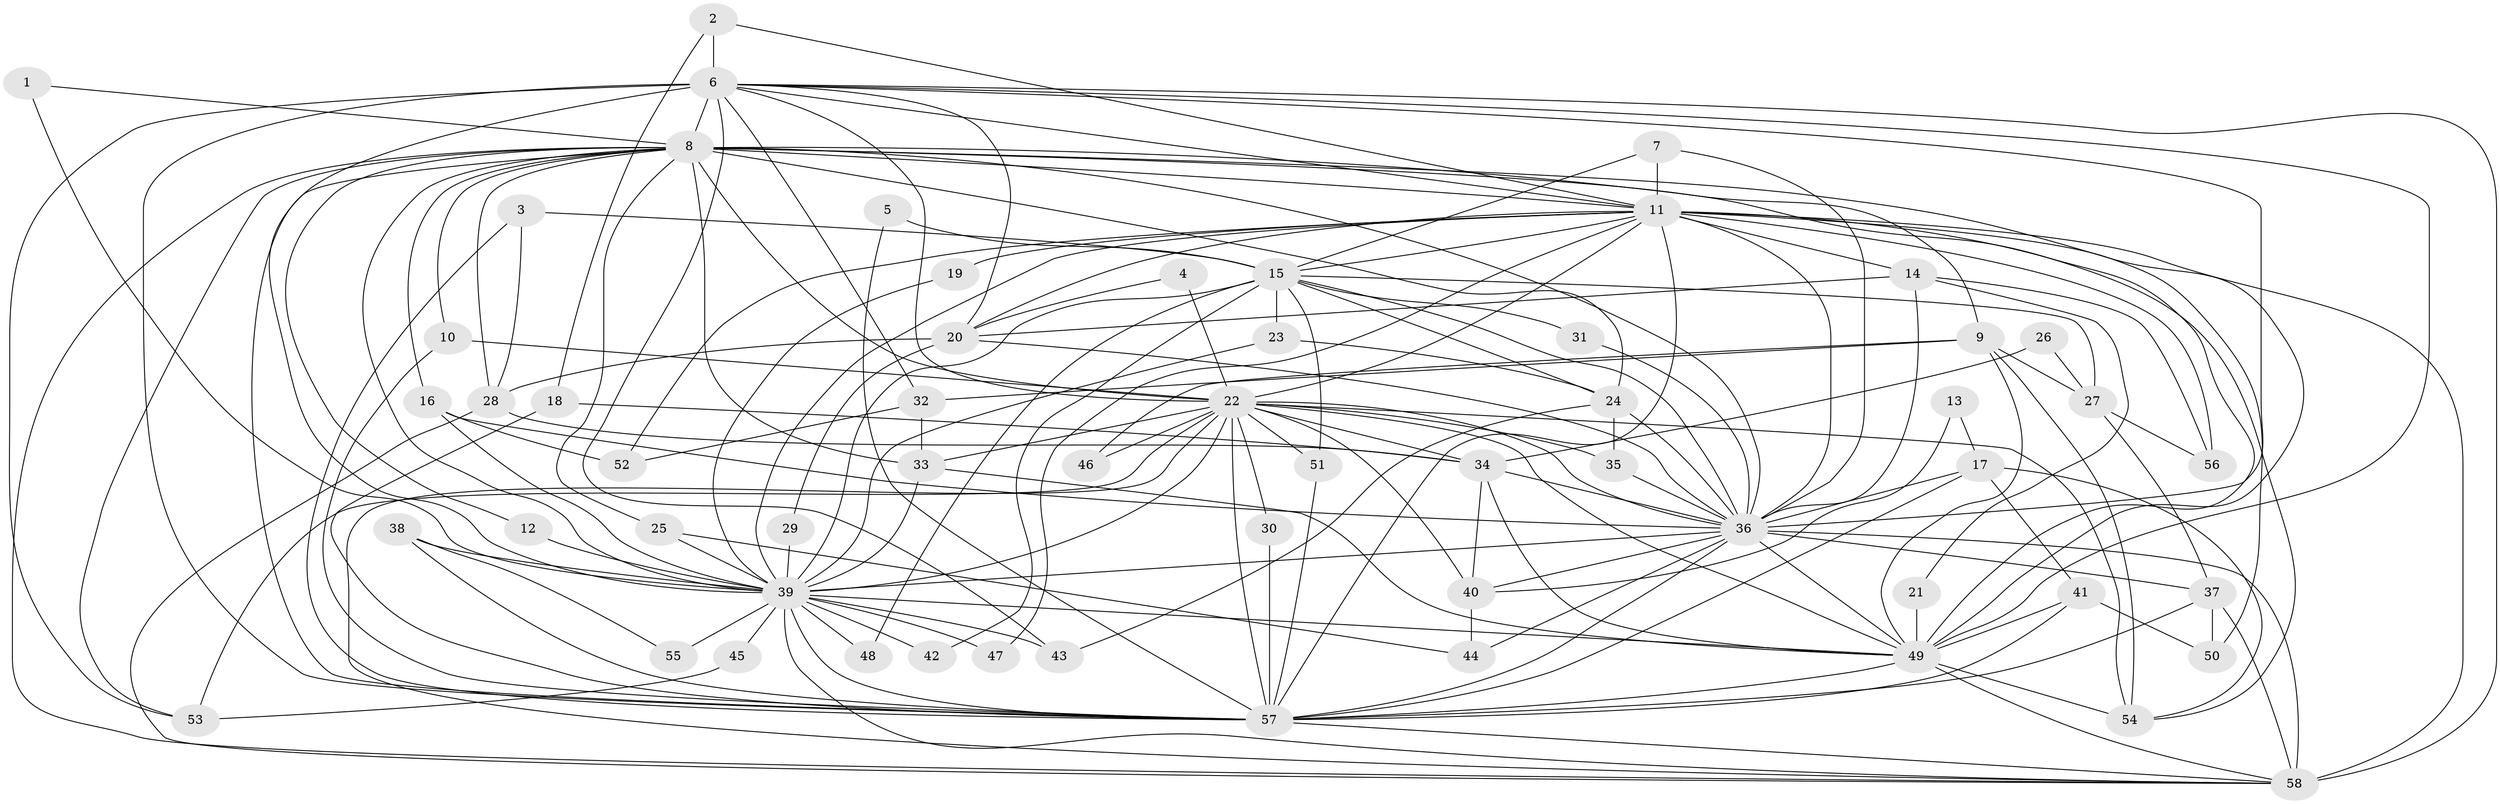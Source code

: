 // original degree distribution, {25: 0.008620689655172414, 21: 0.017241379310344827, 26: 0.008620689655172414, 13: 0.008620689655172414, 27: 0.008620689655172414, 17: 0.017241379310344827, 19: 0.008620689655172414, 28: 0.008620689655172414, 15: 0.008620689655172414, 8: 0.008620689655172414, 5: 0.08620689655172414, 2: 0.5948275862068966, 3: 0.15517241379310345, 4: 0.034482758620689655, 6: 0.017241379310344827, 7: 0.008620689655172414}
// Generated by graph-tools (version 1.1) at 2025/01/03/09/25 03:01:28]
// undirected, 58 vertices, 165 edges
graph export_dot {
graph [start="1"]
  node [color=gray90,style=filled];
  1;
  2;
  3;
  4;
  5;
  6;
  7;
  8;
  9;
  10;
  11;
  12;
  13;
  14;
  15;
  16;
  17;
  18;
  19;
  20;
  21;
  22;
  23;
  24;
  25;
  26;
  27;
  28;
  29;
  30;
  31;
  32;
  33;
  34;
  35;
  36;
  37;
  38;
  39;
  40;
  41;
  42;
  43;
  44;
  45;
  46;
  47;
  48;
  49;
  50;
  51;
  52;
  53;
  54;
  55;
  56;
  57;
  58;
  1 -- 8 [weight=1.0];
  1 -- 39 [weight=1.0];
  2 -- 6 [weight=1.0];
  2 -- 11 [weight=1.0];
  2 -- 18 [weight=1.0];
  3 -- 15 [weight=1.0];
  3 -- 28 [weight=1.0];
  3 -- 57 [weight=1.0];
  4 -- 20 [weight=1.0];
  4 -- 22 [weight=1.0];
  5 -- 15 [weight=1.0];
  5 -- 57 [weight=1.0];
  6 -- 8 [weight=4.0];
  6 -- 11 [weight=1.0];
  6 -- 20 [weight=1.0];
  6 -- 22 [weight=1.0];
  6 -- 32 [weight=1.0];
  6 -- 36 [weight=2.0];
  6 -- 39 [weight=2.0];
  6 -- 43 [weight=1.0];
  6 -- 49 [weight=1.0];
  6 -- 53 [weight=1.0];
  6 -- 57 [weight=2.0];
  6 -- 58 [weight=1.0];
  7 -- 11 [weight=1.0];
  7 -- 15 [weight=1.0];
  7 -- 36 [weight=1.0];
  8 -- 9 [weight=1.0];
  8 -- 10 [weight=1.0];
  8 -- 11 [weight=1.0];
  8 -- 12 [weight=1.0];
  8 -- 16 [weight=1.0];
  8 -- 22 [weight=2.0];
  8 -- 24 [weight=1.0];
  8 -- 25 [weight=1.0];
  8 -- 28 [weight=1.0];
  8 -- 33 [weight=1.0];
  8 -- 36 [weight=2.0];
  8 -- 39 [weight=1.0];
  8 -- 49 [weight=2.0];
  8 -- 53 [weight=1.0];
  8 -- 54 [weight=1.0];
  8 -- 57 [weight=1.0];
  8 -- 58 [weight=2.0];
  9 -- 27 [weight=1.0];
  9 -- 32 [weight=1.0];
  9 -- 46 [weight=1.0];
  9 -- 49 [weight=1.0];
  9 -- 54 [weight=1.0];
  10 -- 22 [weight=2.0];
  10 -- 57 [weight=1.0];
  11 -- 14 [weight=1.0];
  11 -- 15 [weight=1.0];
  11 -- 19 [weight=1.0];
  11 -- 20 [weight=1.0];
  11 -- 22 [weight=1.0];
  11 -- 36 [weight=2.0];
  11 -- 39 [weight=1.0];
  11 -- 47 [weight=1.0];
  11 -- 49 [weight=1.0];
  11 -- 50 [weight=1.0];
  11 -- 52 [weight=1.0];
  11 -- 56 [weight=1.0];
  11 -- 57 [weight=1.0];
  11 -- 58 [weight=3.0];
  12 -- 39 [weight=1.0];
  13 -- 17 [weight=1.0];
  13 -- 40 [weight=1.0];
  14 -- 20 [weight=1.0];
  14 -- 21 [weight=1.0];
  14 -- 36 [weight=1.0];
  14 -- 56 [weight=1.0];
  15 -- 23 [weight=3.0];
  15 -- 24 [weight=1.0];
  15 -- 27 [weight=1.0];
  15 -- 31 [weight=1.0];
  15 -- 36 [weight=1.0];
  15 -- 39 [weight=1.0];
  15 -- 42 [weight=1.0];
  15 -- 48 [weight=1.0];
  15 -- 51 [weight=1.0];
  16 -- 36 [weight=1.0];
  16 -- 39 [weight=1.0];
  16 -- 52 [weight=1.0];
  17 -- 36 [weight=1.0];
  17 -- 41 [weight=2.0];
  17 -- 54 [weight=1.0];
  17 -- 57 [weight=1.0];
  18 -- 34 [weight=1.0];
  18 -- 57 [weight=1.0];
  19 -- 39 [weight=1.0];
  20 -- 28 [weight=1.0];
  20 -- 29 [weight=1.0];
  20 -- 36 [weight=2.0];
  21 -- 49 [weight=2.0];
  22 -- 30 [weight=1.0];
  22 -- 33 [weight=1.0];
  22 -- 34 [weight=1.0];
  22 -- 35 [weight=1.0];
  22 -- 36 [weight=3.0];
  22 -- 39 [weight=1.0];
  22 -- 40 [weight=1.0];
  22 -- 46 [weight=1.0];
  22 -- 49 [weight=1.0];
  22 -- 51 [weight=1.0];
  22 -- 53 [weight=2.0];
  22 -- 54 [weight=1.0];
  22 -- 57 [weight=1.0];
  22 -- 58 [weight=1.0];
  23 -- 24 [weight=1.0];
  23 -- 39 [weight=1.0];
  24 -- 35 [weight=1.0];
  24 -- 36 [weight=1.0];
  24 -- 43 [weight=1.0];
  25 -- 39 [weight=1.0];
  25 -- 44 [weight=1.0];
  26 -- 27 [weight=1.0];
  26 -- 34 [weight=1.0];
  27 -- 37 [weight=1.0];
  27 -- 56 [weight=1.0];
  28 -- 34 [weight=1.0];
  28 -- 58 [weight=1.0];
  29 -- 39 [weight=1.0];
  30 -- 57 [weight=1.0];
  31 -- 36 [weight=1.0];
  32 -- 33 [weight=1.0];
  32 -- 52 [weight=1.0];
  33 -- 39 [weight=1.0];
  33 -- 49 [weight=1.0];
  34 -- 36 [weight=1.0];
  34 -- 40 [weight=1.0];
  34 -- 49 [weight=1.0];
  35 -- 36 [weight=1.0];
  36 -- 37 [weight=1.0];
  36 -- 39 [weight=2.0];
  36 -- 40 [weight=1.0];
  36 -- 44 [weight=1.0];
  36 -- 49 [weight=2.0];
  36 -- 57 [weight=3.0];
  36 -- 58 [weight=4.0];
  37 -- 50 [weight=1.0];
  37 -- 57 [weight=1.0];
  37 -- 58 [weight=1.0];
  38 -- 39 [weight=1.0];
  38 -- 55 [weight=1.0];
  38 -- 57 [weight=1.0];
  39 -- 42 [weight=1.0];
  39 -- 43 [weight=1.0];
  39 -- 45 [weight=1.0];
  39 -- 47 [weight=1.0];
  39 -- 48 [weight=1.0];
  39 -- 49 [weight=1.0];
  39 -- 55 [weight=2.0];
  39 -- 57 [weight=1.0];
  39 -- 58 [weight=2.0];
  40 -- 44 [weight=1.0];
  41 -- 49 [weight=1.0];
  41 -- 50 [weight=1.0];
  41 -- 57 [weight=1.0];
  45 -- 53 [weight=1.0];
  49 -- 54 [weight=1.0];
  49 -- 57 [weight=1.0];
  49 -- 58 [weight=1.0];
  51 -- 57 [weight=1.0];
  57 -- 58 [weight=1.0];
}
